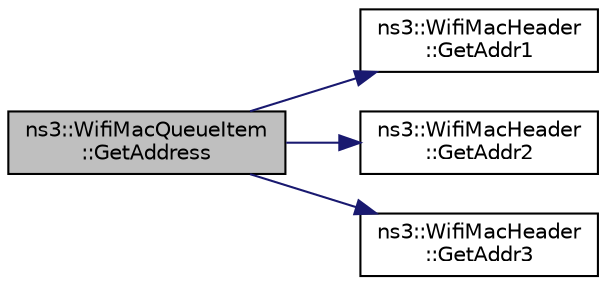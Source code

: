 digraph "ns3::WifiMacQueueItem::GetAddress"
{
  edge [fontname="Helvetica",fontsize="10",labelfontname="Helvetica",labelfontsize="10"];
  node [fontname="Helvetica",fontsize="10",shape=record];
  rankdir="LR";
  Node1 [label="ns3::WifiMacQueueItem\l::GetAddress",height=0.2,width=0.4,color="black", fillcolor="grey75", style="filled", fontcolor="black"];
  Node1 -> Node2 [color="midnightblue",fontsize="10",style="solid"];
  Node2 [label="ns3::WifiMacHeader\l::GetAddr1",height=0.2,width=0.4,color="black", fillcolor="white", style="filled",URL="$d2/d9b/classns3_1_1WifiMacHeader.html#a5ddcfd82e7c5a17ffea5be9246544530"];
  Node1 -> Node3 [color="midnightblue",fontsize="10",style="solid"];
  Node3 [label="ns3::WifiMacHeader\l::GetAddr2",height=0.2,width=0.4,color="black", fillcolor="white", style="filled",URL="$d2/d9b/classns3_1_1WifiMacHeader.html#ac1fa908f4fb46931e5b33e3f4daa54d2"];
  Node1 -> Node4 [color="midnightblue",fontsize="10",style="solid"];
  Node4 [label="ns3::WifiMacHeader\l::GetAddr3",height=0.2,width=0.4,color="black", fillcolor="white", style="filled",URL="$d2/d9b/classns3_1_1WifiMacHeader.html#a56740bc044a0b2003164492cf208501b"];
}
